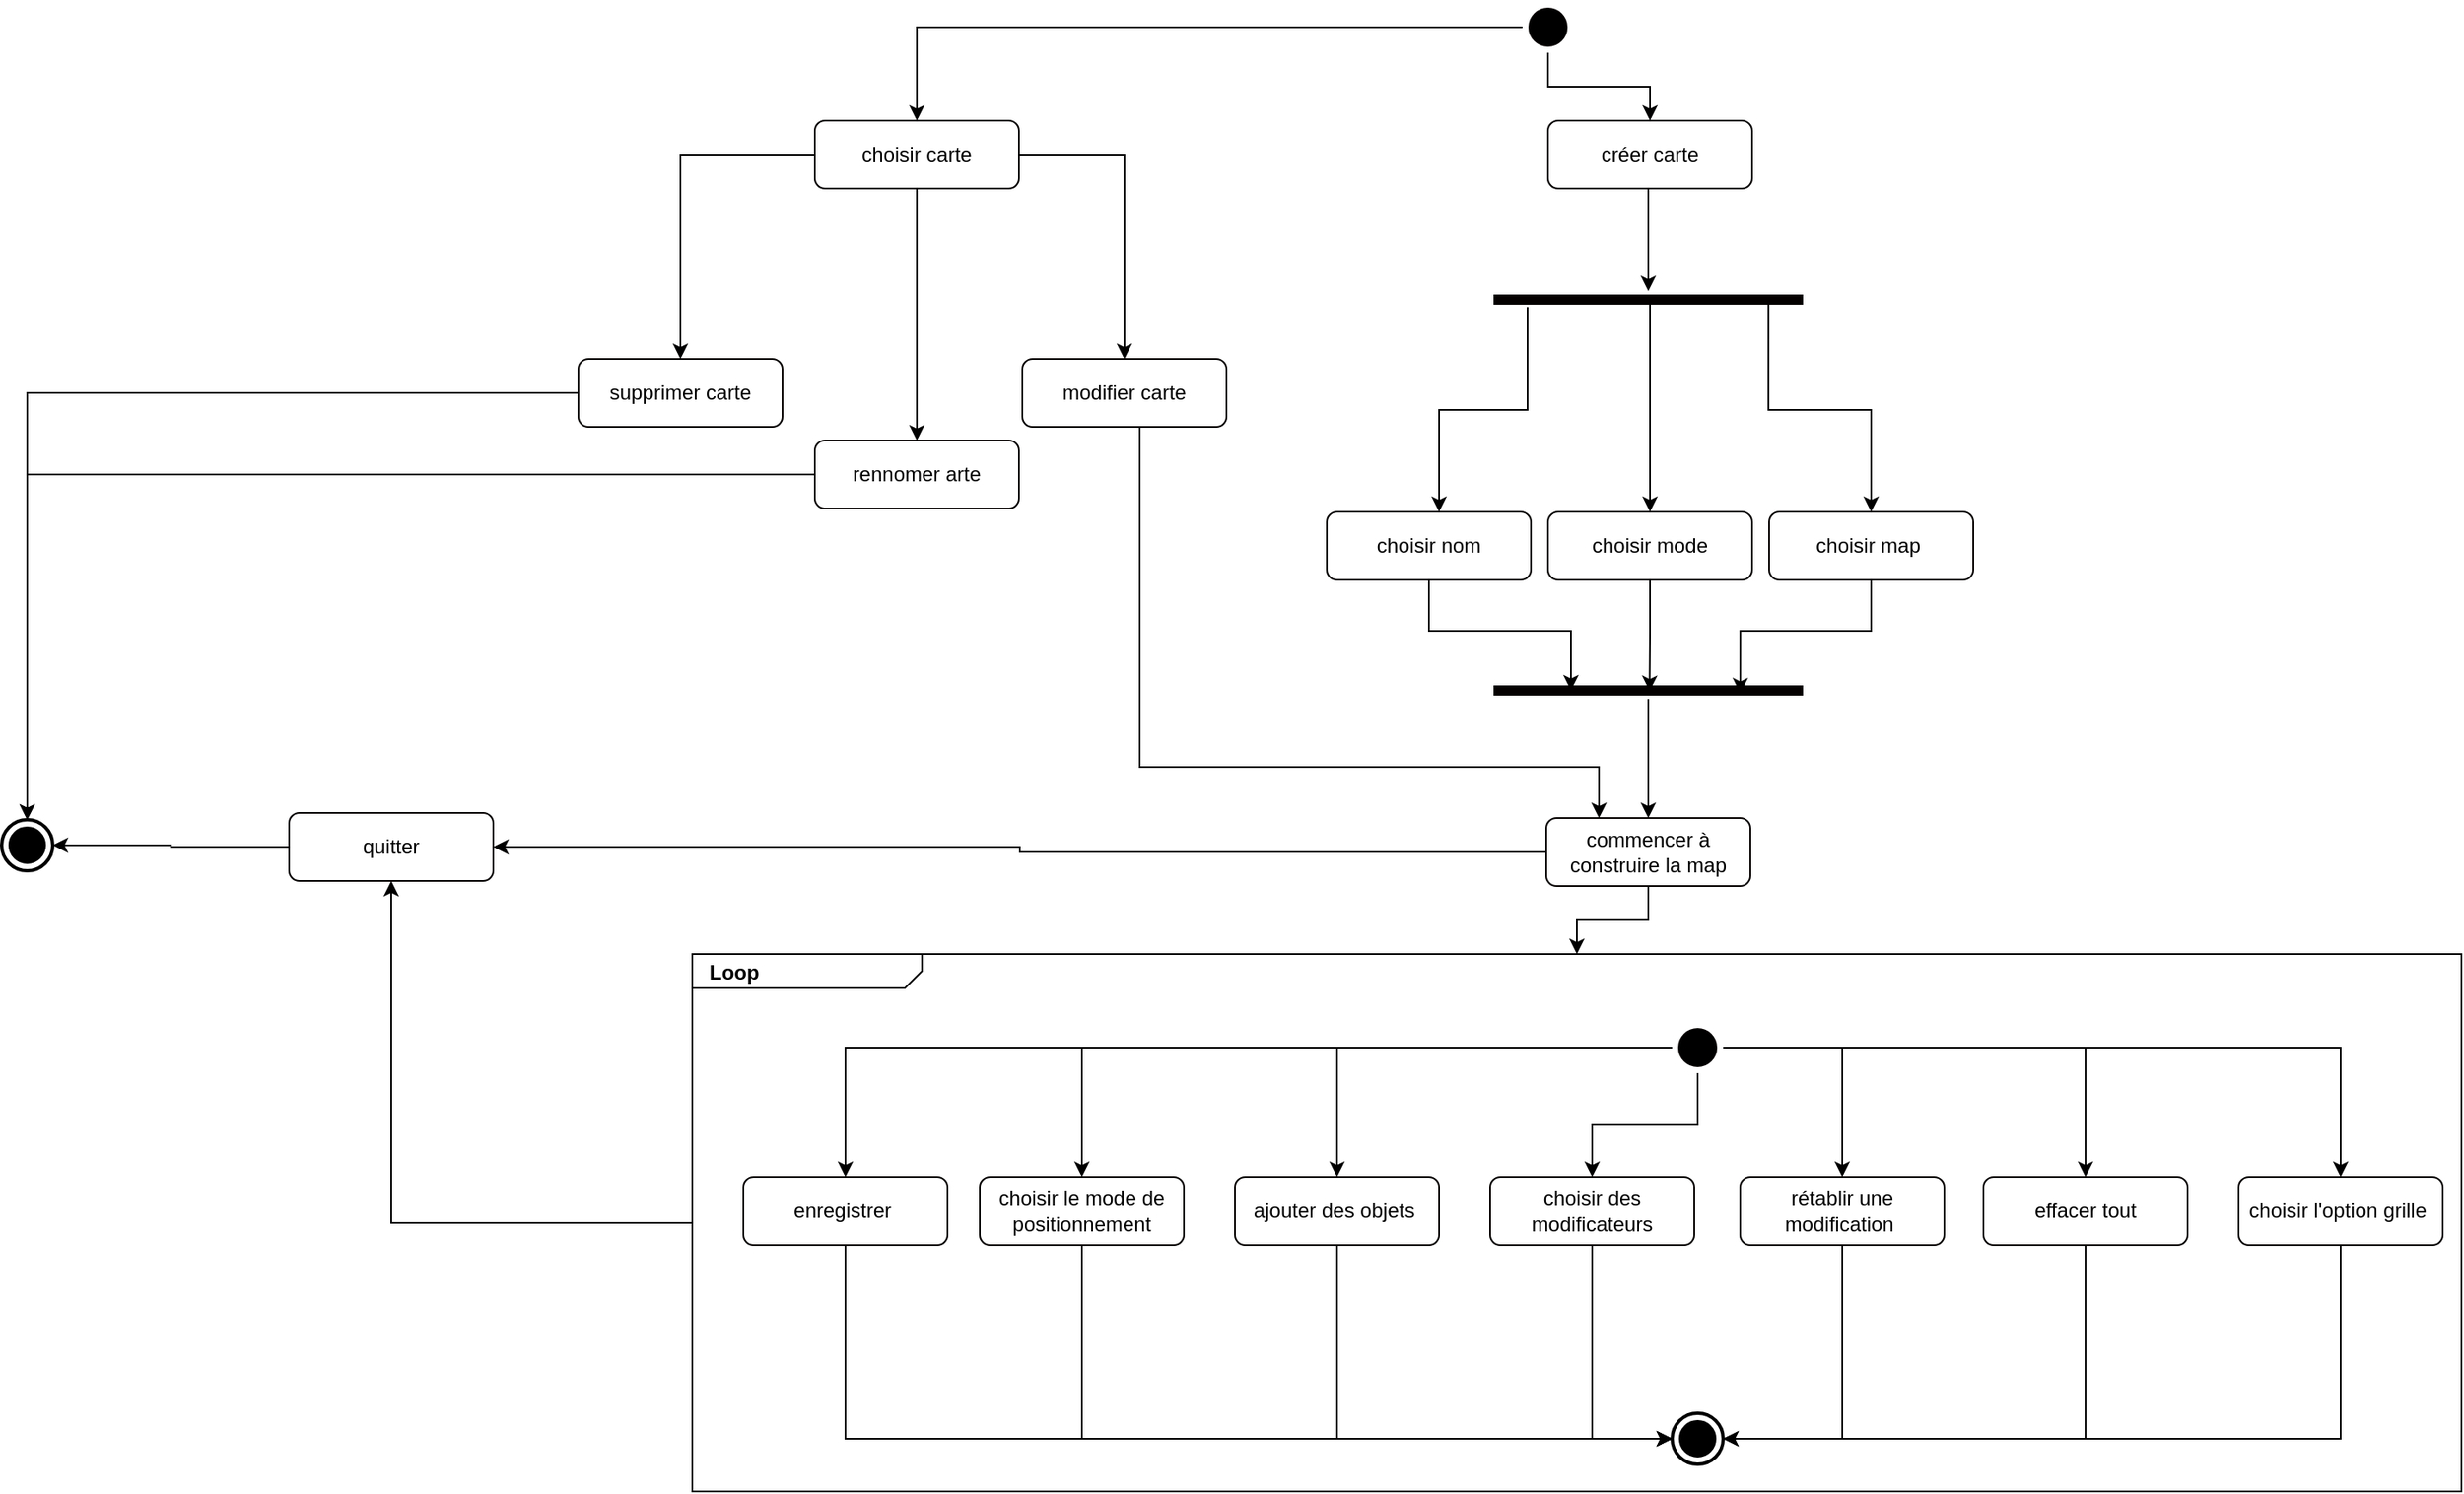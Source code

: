 <mxfile version="16.1.2" type="device"><diagram id="g_R3K2O1hwr2u2llUkZM" name="Page-1"><mxGraphModel dx="2782" dy="1008" grid="1" gridSize="10" guides="1" tooltips="1" connect="1" arrows="1" fold="1" page="1" pageScale="1" pageWidth="827" pageHeight="1169" math="0" shadow="0"><root><mxCell id="0"/><mxCell id="1" parent="0"/><mxCell id="gMzI3TkB9QXT19ZWBx2b-1" style="edgeStyle=orthogonalEdgeStyle;rounded=0;orthogonalLoop=1;jettySize=auto;html=1;" parent="1" source="gMzI3TkB9QXT19ZWBx2b-2" target="gMzI3TkB9QXT19ZWBx2b-3" edge="1"><mxGeometry relative="1" as="geometry"/></mxCell><mxCell id="gMzI3TkB9QXT19ZWBx2b-90" style="edgeStyle=orthogonalEdgeStyle;rounded=0;orthogonalLoop=1;jettySize=auto;html=1;entryX=0.5;entryY=0;entryDx=0;entryDy=0;" parent="1" source="gMzI3TkB9QXT19ZWBx2b-2" target="gMzI3TkB9QXT19ZWBx2b-88" edge="1"><mxGeometry relative="1" as="geometry"/></mxCell><mxCell id="gMzI3TkB9QXT19ZWBx2b-2" value="" style="ellipse;html=1;shape=startState;fillColor=#000000;strokeColor=#050000;" parent="1" vertex="1"><mxGeometry x="465" y="260" width="30" height="30" as="geometry"/></mxCell><mxCell id="gMzI3TkB9QXT19ZWBx2b-3" value="créer carte" style="rounded=1;whiteSpace=wrap;html=1;strokeColor=#050000;" parent="1" vertex="1"><mxGeometry x="480" y="330" width="120" height="40" as="geometry"/></mxCell><mxCell id="gMzI3TkB9QXT19ZWBx2b-4" style="edgeStyle=orthogonalEdgeStyle;rounded=0;orthogonalLoop=1;jettySize=auto;html=1;exitX=0.659;exitY=0.56;exitDx=0;exitDy=0;exitPerimeter=0;entryX=0.5;entryY=0;entryDx=0;entryDy=0;" parent="1" source="gMzI3TkB9QXT19ZWBx2b-7" target="gMzI3TkB9QXT19ZWBx2b-25" edge="1"><mxGeometry relative="1" as="geometry"><Array as="points"><mxPoint x="540" y="436"/></Array><mxPoint x="650" y="560" as="targetPoint"/></mxGeometry></mxCell><mxCell id="gMzI3TkB9QXT19ZWBx2b-5" style="edgeStyle=orthogonalEdgeStyle;rounded=0;orthogonalLoop=1;jettySize=auto;html=1;entryX=0.5;entryY=0;entryDx=0;entryDy=0;" parent="1" edge="1"><mxGeometry relative="1" as="geometry"><Array as="points"><mxPoint x="468" y="500"/><mxPoint x="416" y="500"/></Array><mxPoint x="468" y="440" as="sourcePoint"/><mxPoint x="416" y="560" as="targetPoint"/></mxGeometry></mxCell><mxCell id="gMzI3TkB9QXT19ZWBx2b-27" style="edgeStyle=orthogonalEdgeStyle;rounded=0;orthogonalLoop=1;jettySize=auto;html=1;entryX=0.5;entryY=0;entryDx=0;entryDy=0;exitX=0.888;exitY=0.2;exitDx=0;exitDy=0;exitPerimeter=0;" parent="1" source="gMzI3TkB9QXT19ZWBx2b-7" target="gMzI3TkB9QXT19ZWBx2b-26" edge="1"><mxGeometry relative="1" as="geometry"><Array as="points"><mxPoint x="610" y="500"/><mxPoint x="670" y="500"/></Array></mxGeometry></mxCell><mxCell id="gMzI3TkB9QXT19ZWBx2b-7" value="" style="shape=line;html=1;strokeWidth=6;strokeColor=#050000;" parent="1" vertex="1"><mxGeometry x="448" y="430" width="182" height="10" as="geometry"/></mxCell><mxCell id="gMzI3TkB9QXT19ZWBx2b-8" style="edgeStyle=orthogonalEdgeStyle;rounded=0;orthogonalLoop=1;jettySize=auto;html=1;" parent="1" target="gMzI3TkB9QXT19ZWBx2b-7" edge="1"><mxGeometry relative="1" as="geometry"><mxPoint x="530" y="370" as="sourcePoint"/><Array as="points"><mxPoint x="539" y="370"/></Array></mxGeometry></mxCell><mxCell id="gMzI3TkB9QXT19ZWBx2b-32" style="edgeStyle=orthogonalEdgeStyle;rounded=0;orthogonalLoop=1;jettySize=auto;html=1;entryX=0.25;entryY=0.5;entryDx=0;entryDy=0;entryPerimeter=0;" parent="1" source="gMzI3TkB9QXT19ZWBx2b-24" target="gMzI3TkB9QXT19ZWBx2b-29" edge="1"><mxGeometry relative="1" as="geometry"/></mxCell><mxCell id="gMzI3TkB9QXT19ZWBx2b-24" value="choisir nom" style="rounded=1;whiteSpace=wrap;html=1;strokeColor=#050000;" parent="1" vertex="1"><mxGeometry x="350" y="560" width="120" height="40" as="geometry"/></mxCell><mxCell id="gMzI3TkB9QXT19ZWBx2b-31" style="edgeStyle=orthogonalEdgeStyle;rounded=0;orthogonalLoop=1;jettySize=auto;html=1;entryX=0.504;entryY=0.533;entryDx=0;entryDy=0;entryPerimeter=0;" parent="1" source="gMzI3TkB9QXT19ZWBx2b-25" target="gMzI3TkB9QXT19ZWBx2b-29" edge="1"><mxGeometry relative="1" as="geometry"/></mxCell><mxCell id="gMzI3TkB9QXT19ZWBx2b-25" value="choisir mode" style="rounded=1;whiteSpace=wrap;html=1;strokeColor=#050000;" parent="1" vertex="1"><mxGeometry x="480" y="560" width="120" height="40" as="geometry"/></mxCell><mxCell id="gMzI3TkB9QXT19ZWBx2b-30" style="edgeStyle=orthogonalEdgeStyle;rounded=0;orthogonalLoop=1;jettySize=auto;html=1;entryX=0.797;entryY=0.667;entryDx=0;entryDy=0;entryPerimeter=0;" parent="1" source="gMzI3TkB9QXT19ZWBx2b-26" target="gMzI3TkB9QXT19ZWBx2b-29" edge="1"><mxGeometry relative="1" as="geometry"/></mxCell><mxCell id="gMzI3TkB9QXT19ZWBx2b-26" value="choisir map&amp;nbsp;" style="rounded=1;whiteSpace=wrap;html=1;strokeColor=#050000;" parent="1" vertex="1"><mxGeometry x="610" y="560" width="120" height="40" as="geometry"/></mxCell><mxCell id="gMzI3TkB9QXT19ZWBx2b-34" style="edgeStyle=orthogonalEdgeStyle;rounded=0;orthogonalLoop=1;jettySize=auto;html=1;entryX=0.5;entryY=0;entryDx=0;entryDy=0;" parent="1" source="gMzI3TkB9QXT19ZWBx2b-29" target="gMzI3TkB9QXT19ZWBx2b-33" edge="1"><mxGeometry relative="1" as="geometry"/></mxCell><mxCell id="gMzI3TkB9QXT19ZWBx2b-29" value="" style="shape=line;html=1;strokeWidth=6;strokeColor=#050000;" parent="1" vertex="1"><mxGeometry x="448" y="660" width="182" height="10" as="geometry"/></mxCell><mxCell id="gMzI3TkB9QXT19ZWBx2b-104" style="edgeStyle=orthogonalEdgeStyle;rounded=0;orthogonalLoop=1;jettySize=auto;html=1;entryX=1;entryY=0.5;entryDx=0;entryDy=0;" parent="1" source="gMzI3TkB9QXT19ZWBx2b-33" target="gMzI3TkB9QXT19ZWBx2b-50" edge="1"><mxGeometry relative="1" as="geometry"/></mxCell><mxCell id="gMzI3TkB9QXT19ZWBx2b-111" style="edgeStyle=orthogonalEdgeStyle;rounded=0;orthogonalLoop=1;jettySize=auto;html=1;" parent="1" source="gMzI3TkB9QXT19ZWBx2b-33" target="gMzI3TkB9QXT19ZWBx2b-68" edge="1"><mxGeometry relative="1" as="geometry"/></mxCell><mxCell id="gMzI3TkB9QXT19ZWBx2b-33" value="commencer à construire la map" style="rounded=1;whiteSpace=wrap;html=1;strokeColor=#050000;" parent="1" vertex="1"><mxGeometry x="479" y="740" width="120" height="40" as="geometry"/></mxCell><mxCell id="gMzI3TkB9QXT19ZWBx2b-85" style="edgeStyle=orthogonalEdgeStyle;rounded=0;orthogonalLoop=1;jettySize=auto;html=1;" parent="1" source="gMzI3TkB9QXT19ZWBx2b-68" target="gMzI3TkB9QXT19ZWBx2b-50" edge="1"><mxGeometry relative="1" as="geometry"/></mxCell><mxCell id="gMzI3TkB9QXT19ZWBx2b-68" value="&lt;p style=&quot;margin: 0px ; margin-top: 4px ; margin-left: 10px ; text-align: left&quot;&gt;&lt;b&gt;Loop&lt;/b&gt;&lt;/p&gt;" style="html=1;shape=mxgraph.sysml.package;align=left;spacingLeft=5;verticalAlign=top;spacingTop=-3;labelX=135;html=1;overflow=fill;" parent="1" vertex="1"><mxGeometry x="-23" y="820" width="1040" height="316" as="geometry"/></mxCell><mxCell id="gMzI3TkB9QXT19ZWBx2b-80" style="edgeStyle=orthogonalEdgeStyle;rounded=0;orthogonalLoop=1;jettySize=auto;html=1;entryX=0;entryY=0.5;entryDx=0;entryDy=0;entryPerimeter=0;" parent="1" source="gMzI3TkB9QXT19ZWBx2b-37" target="gMzI3TkB9QXT19ZWBx2b-65" edge="1"><mxGeometry relative="1" as="geometry"><Array as="points"><mxPoint x="206" y="1105"/></Array></mxGeometry></mxCell><mxCell id="gMzI3TkB9QXT19ZWBx2b-37" value="choisir le mode de positionnement" style="rounded=1;whiteSpace=wrap;html=1;strokeColor=#050000;" parent="1" vertex="1"><mxGeometry x="146" y="951" width="120" height="40" as="geometry"/></mxCell><mxCell id="gMzI3TkB9QXT19ZWBx2b-79" style="edgeStyle=orthogonalEdgeStyle;rounded=0;orthogonalLoop=1;jettySize=auto;html=1;entryX=0;entryY=0.5;entryDx=0;entryDy=0;entryPerimeter=0;" parent="1" source="gMzI3TkB9QXT19ZWBx2b-38" target="gMzI3TkB9QXT19ZWBx2b-65" edge="1"><mxGeometry relative="1" as="geometry"><Array as="points"><mxPoint x="356" y="1105"/></Array></mxGeometry></mxCell><mxCell id="gMzI3TkB9QXT19ZWBx2b-38" value="ajouter des objets&amp;nbsp;" style="rounded=1;whiteSpace=wrap;html=1;strokeColor=#050000;" parent="1" vertex="1"><mxGeometry x="296" y="951" width="120" height="40" as="geometry"/></mxCell><mxCell id="gMzI3TkB9QXT19ZWBx2b-59" style="edgeStyle=orthogonalEdgeStyle;rounded=0;orthogonalLoop=1;jettySize=auto;html=1;entryX=0;entryY=0.5;entryDx=0;entryDy=0;entryPerimeter=0;" parent="1" source="gMzI3TkB9QXT19ZWBx2b-39" target="gMzI3TkB9QXT19ZWBx2b-65" edge="1"><mxGeometry relative="1" as="geometry"><mxPoint x="537.97" y="1076.33" as="targetPoint"/></mxGeometry></mxCell><mxCell id="gMzI3TkB9QXT19ZWBx2b-39" value="choisir des modificateurs" style="rounded=1;whiteSpace=wrap;html=1;strokeColor=#050000;" parent="1" vertex="1"><mxGeometry x="446" y="951" width="120" height="40" as="geometry"/></mxCell><mxCell id="gMzI3TkB9QXT19ZWBx2b-58" style="edgeStyle=orthogonalEdgeStyle;rounded=0;orthogonalLoop=1;jettySize=auto;html=1;entryX=1;entryY=0.5;entryDx=0;entryDy=0;entryPerimeter=0;" parent="1" source="gMzI3TkB9QXT19ZWBx2b-40" target="gMzI3TkB9QXT19ZWBx2b-65" edge="1"><mxGeometry relative="1" as="geometry"><mxPoint x="613.5" y="1076" as="targetPoint"/><Array as="points"><mxPoint x="653" y="1105"/></Array></mxGeometry></mxCell><mxCell id="gMzI3TkB9QXT19ZWBx2b-40" value="rétablir une modification&amp;nbsp;" style="rounded=1;whiteSpace=wrap;html=1;strokeColor=#050000;" parent="1" vertex="1"><mxGeometry x="593" y="951" width="120" height="40" as="geometry"/></mxCell><mxCell id="gMzI3TkB9QXT19ZWBx2b-77" style="edgeStyle=orthogonalEdgeStyle;rounded=0;orthogonalLoop=1;jettySize=auto;html=1;entryX=0.855;entryY=0.145;entryDx=0;entryDy=0;entryPerimeter=0;" parent="1" source="gMzI3TkB9QXT19ZWBx2b-41" target="gMzI3TkB9QXT19ZWBx2b-65" edge="1"><mxGeometry relative="1" as="geometry"><Array as="points"><mxPoint x="796" y="1105"/><mxPoint x="579" y="1105"/></Array></mxGeometry></mxCell><mxCell id="gMzI3TkB9QXT19ZWBx2b-41" value="effacer tout" style="rounded=1;whiteSpace=wrap;html=1;strokeColor=#050000;" parent="1" vertex="1"><mxGeometry x="736" y="951" width="120" height="40" as="geometry"/></mxCell><mxCell id="gMzI3TkB9QXT19ZWBx2b-78" style="edgeStyle=orthogonalEdgeStyle;rounded=0;orthogonalLoop=1;jettySize=auto;html=1;entryX=1;entryY=0.5;entryDx=0;entryDy=0;entryPerimeter=0;" parent="1" source="gMzI3TkB9QXT19ZWBx2b-42" target="gMzI3TkB9QXT19ZWBx2b-65" edge="1"><mxGeometry relative="1" as="geometry"><Array as="points"><mxPoint x="946" y="1105"/></Array></mxGeometry></mxCell><mxCell id="gMzI3TkB9QXT19ZWBx2b-42" value="choisir l'option grille&amp;nbsp;" style="rounded=1;whiteSpace=wrap;html=1;strokeColor=#050000;" parent="1" vertex="1"><mxGeometry x="886" y="951" width="120" height="40" as="geometry"/></mxCell><mxCell id="gMzI3TkB9QXT19ZWBx2b-103" style="edgeStyle=orthogonalEdgeStyle;rounded=0;orthogonalLoop=1;jettySize=auto;html=1;entryX=1;entryY=0.5;entryDx=0;entryDy=0;entryPerimeter=0;" parent="1" source="gMzI3TkB9QXT19ZWBx2b-50" target="gMzI3TkB9QXT19ZWBx2b-86" edge="1"><mxGeometry relative="1" as="geometry"/></mxCell><mxCell id="gMzI3TkB9QXT19ZWBx2b-50" value="quitter" style="rounded=1;whiteSpace=wrap;html=1;strokeColor=#050000;" parent="1" vertex="1"><mxGeometry x="-260" y="737" width="120" height="40" as="geometry"/></mxCell><mxCell id="gMzI3TkB9QXT19ZWBx2b-81" style="edgeStyle=orthogonalEdgeStyle;rounded=0;orthogonalLoop=1;jettySize=auto;html=1;entryX=0;entryY=0.5;entryDx=0;entryDy=0;entryPerimeter=0;" parent="1" source="gMzI3TkB9QXT19ZWBx2b-62" target="gMzI3TkB9QXT19ZWBx2b-65" edge="1"><mxGeometry relative="1" as="geometry"><Array as="points"><mxPoint x="67" y="1105"/></Array></mxGeometry></mxCell><mxCell id="gMzI3TkB9QXT19ZWBx2b-62" value="enregistrer&amp;nbsp;" style="rounded=1;whiteSpace=wrap;html=1;strokeColor=#050000;" parent="1" vertex="1"><mxGeometry x="7" y="951" width="120" height="40" as="geometry"/></mxCell><mxCell id="gMzI3TkB9QXT19ZWBx2b-70" style="edgeStyle=orthogonalEdgeStyle;rounded=0;orthogonalLoop=1;jettySize=auto;html=1;entryX=0.5;entryY=0;entryDx=0;entryDy=0;" parent="1" source="gMzI3TkB9QXT19ZWBx2b-69" target="gMzI3TkB9QXT19ZWBx2b-37" edge="1"><mxGeometry relative="1" as="geometry"/></mxCell><mxCell id="gMzI3TkB9QXT19ZWBx2b-71" style="edgeStyle=orthogonalEdgeStyle;rounded=0;orthogonalLoop=1;jettySize=auto;html=1;entryX=0.5;entryY=0;entryDx=0;entryDy=0;" parent="1" source="gMzI3TkB9QXT19ZWBx2b-69" target="gMzI3TkB9QXT19ZWBx2b-38" edge="1"><mxGeometry relative="1" as="geometry"/></mxCell><mxCell id="gMzI3TkB9QXT19ZWBx2b-72" style="edgeStyle=orthogonalEdgeStyle;rounded=0;orthogonalLoop=1;jettySize=auto;html=1;" parent="1" source="gMzI3TkB9QXT19ZWBx2b-69" target="gMzI3TkB9QXT19ZWBx2b-39" edge="1"><mxGeometry relative="1" as="geometry"/></mxCell><mxCell id="gMzI3TkB9QXT19ZWBx2b-73" style="edgeStyle=orthogonalEdgeStyle;rounded=0;orthogonalLoop=1;jettySize=auto;html=1;" parent="1" source="gMzI3TkB9QXT19ZWBx2b-69" target="gMzI3TkB9QXT19ZWBx2b-40" edge="1"><mxGeometry relative="1" as="geometry"/></mxCell><mxCell id="gMzI3TkB9QXT19ZWBx2b-74" style="edgeStyle=orthogonalEdgeStyle;rounded=0;orthogonalLoop=1;jettySize=auto;html=1;entryX=0.5;entryY=0;entryDx=0;entryDy=0;" parent="1" source="gMzI3TkB9QXT19ZWBx2b-69" target="gMzI3TkB9QXT19ZWBx2b-41" edge="1"><mxGeometry relative="1" as="geometry"/></mxCell><mxCell id="gMzI3TkB9QXT19ZWBx2b-75" style="edgeStyle=orthogonalEdgeStyle;rounded=0;orthogonalLoop=1;jettySize=auto;html=1;entryX=0.5;entryY=0;entryDx=0;entryDy=0;" parent="1" source="gMzI3TkB9QXT19ZWBx2b-69" target="gMzI3TkB9QXT19ZWBx2b-42" edge="1"><mxGeometry relative="1" as="geometry"/></mxCell><mxCell id="gMzI3TkB9QXT19ZWBx2b-82" style="edgeStyle=orthogonalEdgeStyle;rounded=0;orthogonalLoop=1;jettySize=auto;html=1;" parent="1" source="gMzI3TkB9QXT19ZWBx2b-69" target="gMzI3TkB9QXT19ZWBx2b-62" edge="1"><mxGeometry relative="1" as="geometry"/></mxCell><mxCell id="gMzI3TkB9QXT19ZWBx2b-69" value="" style="ellipse;html=1;shape=startState;fillColor=#000000;strokeColor=#050000;" parent="1" vertex="1"><mxGeometry x="553" y="860" width="30" height="30" as="geometry"/></mxCell><mxCell id="gMzI3TkB9QXT19ZWBx2b-65" value="" style="html=1;shape=mxgraph.sysml.actFinal;strokeWidth=2;verticalLabelPosition=bottom;verticalAlignment=top;" parent="1" vertex="1"><mxGeometry x="553" y="1090" width="30" height="30" as="geometry"/></mxCell><mxCell id="gMzI3TkB9QXT19ZWBx2b-86" value="" style="html=1;shape=mxgraph.sysml.actFinal;strokeWidth=2;verticalLabelPosition=bottom;verticalAlignment=top;" parent="1" vertex="1"><mxGeometry x="-429" y="741" width="30" height="30" as="geometry"/></mxCell><mxCell id="gMzI3TkB9QXT19ZWBx2b-96" style="edgeStyle=orthogonalEdgeStyle;rounded=0;orthogonalLoop=1;jettySize=auto;html=1;entryX=0.5;entryY=0;entryDx=0;entryDy=0;" parent="1" source="gMzI3TkB9QXT19ZWBx2b-88" target="gMzI3TkB9QXT19ZWBx2b-99" edge="1"><mxGeometry relative="1" as="geometry"><mxPoint x="109" y="410" as="targetPoint"/></mxGeometry></mxCell><mxCell id="gMzI3TkB9QXT19ZWBx2b-88" value="choisir carte" style="rounded=1;whiteSpace=wrap;html=1;strokeColor=#050000;" parent="1" vertex="1"><mxGeometry x="49" y="330" width="120" height="40" as="geometry"/></mxCell><mxCell id="gMzI3TkB9QXT19ZWBx2b-105" style="edgeStyle=orthogonalEdgeStyle;rounded=0;orthogonalLoop=1;jettySize=auto;html=1;entryX=0.5;entryY=0;entryDx=0;entryDy=0;entryPerimeter=0;" parent="1" source="gMzI3TkB9QXT19ZWBx2b-91" target="gMzI3TkB9QXT19ZWBx2b-86" edge="1"><mxGeometry relative="1" as="geometry"/></mxCell><mxCell id="gMzI3TkB9QXT19ZWBx2b-91" value="supprimer carte" style="rounded=1;whiteSpace=wrap;html=1;strokeColor=#050000;" parent="1" vertex="1"><mxGeometry x="-90" y="470" width="120" height="40" as="geometry"/></mxCell><mxCell id="gMzI3TkB9QXT19ZWBx2b-97" style="edgeStyle=orthogonalEdgeStyle;rounded=0;orthogonalLoop=1;jettySize=auto;html=1;entryX=0.5;entryY=0;entryDx=0;entryDy=0;exitX=0;exitY=0.5;exitDx=0;exitDy=0;" parent="1" source="gMzI3TkB9QXT19ZWBx2b-88" target="gMzI3TkB9QXT19ZWBx2b-91" edge="1"><mxGeometry relative="1" as="geometry"><mxPoint x="89" y="430" as="sourcePoint"/></mxGeometry></mxCell><mxCell id="gMzI3TkB9QXT19ZWBx2b-106" style="edgeStyle=orthogonalEdgeStyle;rounded=0;orthogonalLoop=1;jettySize=auto;html=1;exitX=1;exitY=0.5;exitDx=0;exitDy=0;" parent="1" source="gMzI3TkB9QXT19ZWBx2b-88" target="gMzI3TkB9QXT19ZWBx2b-98" edge="1"><mxGeometry relative="1" as="geometry"><mxPoint x="129" y="430" as="sourcePoint"/></mxGeometry></mxCell><mxCell id="gMzI3TkB9QXT19ZWBx2b-107" style="edgeStyle=orthogonalEdgeStyle;rounded=0;orthogonalLoop=1;jettySize=auto;html=1;" parent="1" source="gMzI3TkB9QXT19ZWBx2b-98" target="gMzI3TkB9QXT19ZWBx2b-33" edge="1"><mxGeometry relative="1" as="geometry"><Array as="points"><mxPoint x="240" y="710"/><mxPoint x="510" y="710"/></Array></mxGeometry></mxCell><mxCell id="gMzI3TkB9QXT19ZWBx2b-98" value="modifier carte" style="rounded=1;whiteSpace=wrap;html=1;strokeColor=#050000;" parent="1" vertex="1"><mxGeometry x="171" y="470" width="120" height="40" as="geometry"/></mxCell><mxCell id="gMzI3TkB9QXT19ZWBx2b-110" style="edgeStyle=orthogonalEdgeStyle;rounded=0;orthogonalLoop=1;jettySize=auto;html=1;entryX=0.5;entryY=0;entryDx=0;entryDy=0;entryPerimeter=0;" parent="1" source="gMzI3TkB9QXT19ZWBx2b-99" target="gMzI3TkB9QXT19ZWBx2b-86" edge="1"><mxGeometry relative="1" as="geometry"/></mxCell><mxCell id="gMzI3TkB9QXT19ZWBx2b-99" value="rennomer arte" style="rounded=1;whiteSpace=wrap;html=1;strokeColor=#050000;" parent="1" vertex="1"><mxGeometry x="49" y="518" width="120" height="40" as="geometry"/></mxCell></root></mxGraphModel></diagram></mxfile>